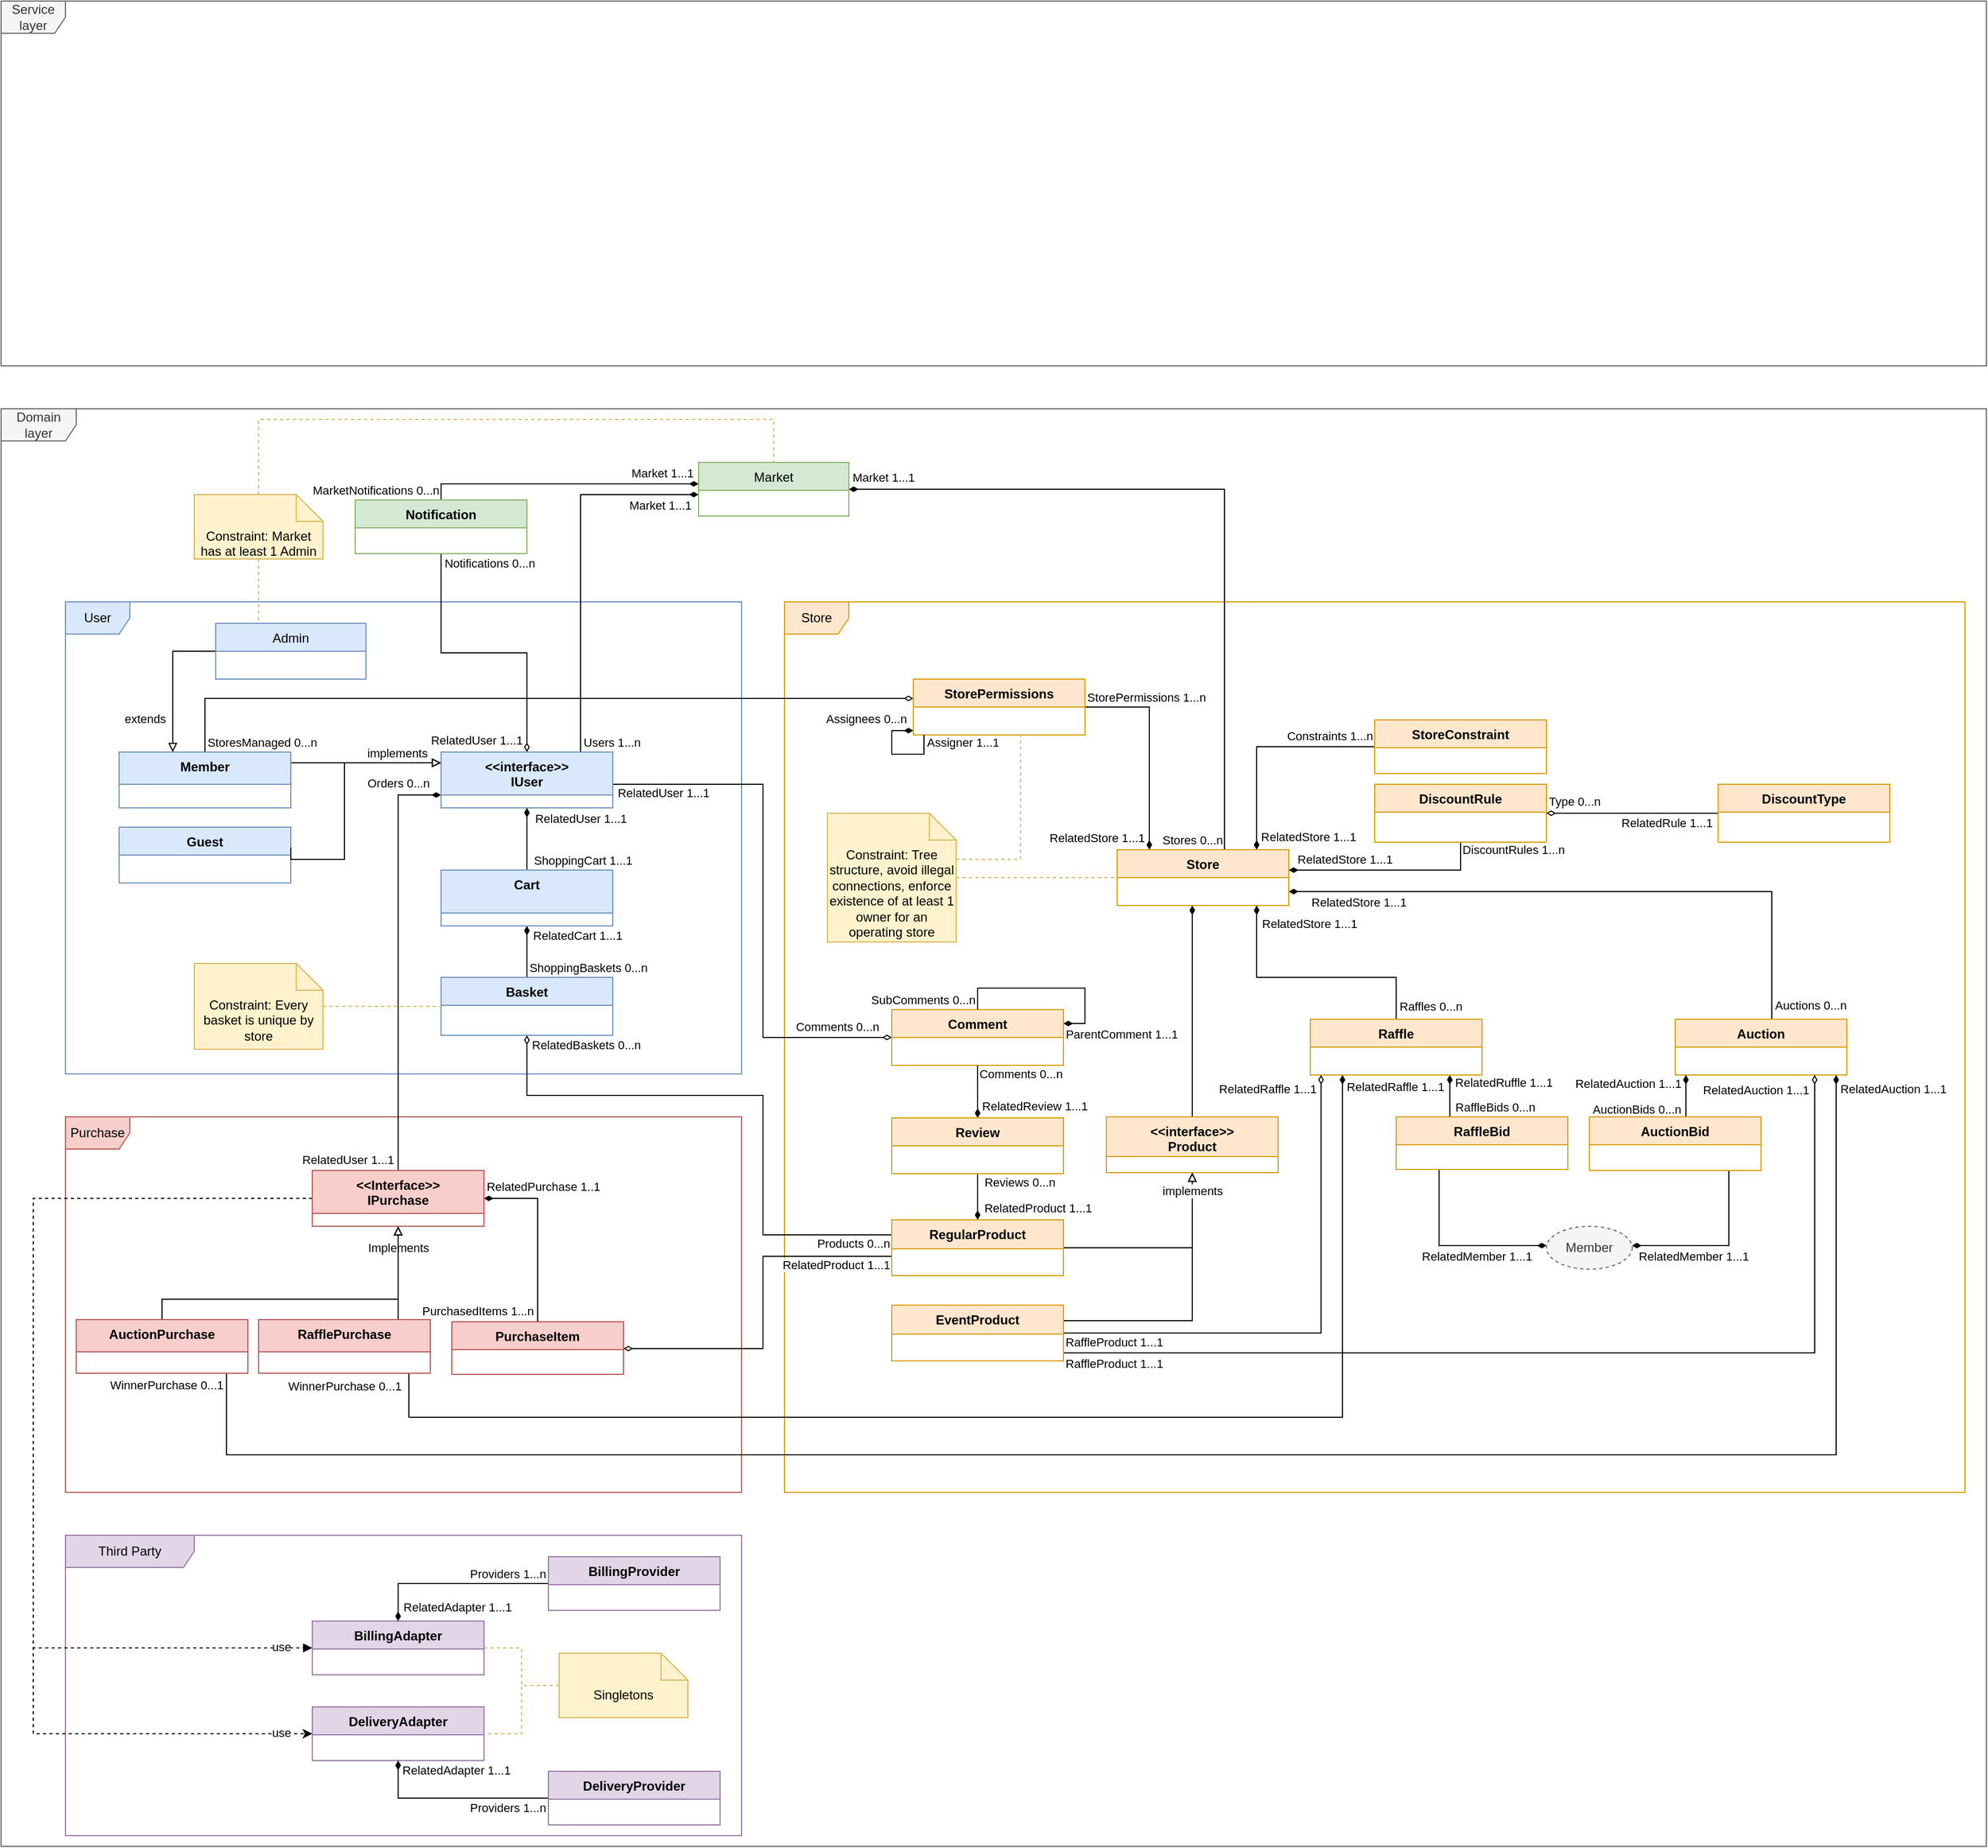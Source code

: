 <mxfile version="21.1.2" type="device">
  <diagram id="RSunqk6ciYtggaPtPdX7" name="Page-1">
    <mxGraphModel dx="1195" dy="689" grid="1" gridSize="10" guides="1" tooltips="1" connect="1" arrows="1" fold="1" page="1" pageScale="1" pageWidth="1169" pageHeight="827" math="0" shadow="0">
      <root>
        <mxCell id="0" />
        <mxCell id="1" parent="0" />
        <mxCell id="VS2T3fwWCDUksIcMV_5s-1" value="Domain layer" style="shape=umlFrame;whiteSpace=wrap;html=1;width=70;height=30;shadow=0;swimlaneFillColor=none;fillColor=#f5f5f5;fontColor=#333333;strokeColor=#666666;" vertex="1" parent="1">
          <mxGeometry x="620" y="780" width="1850" height="1340" as="geometry" />
        </mxCell>
        <mxCell id="VS2T3fwWCDUksIcMV_5s-2" value="Store" style="shape=umlFrame;whiteSpace=wrap;html=1;fillColor=#ffe6cc;strokeColor=#d79b00;" vertex="1" parent="1">
          <mxGeometry x="1350" y="960" width="1100" height="830" as="geometry" />
        </mxCell>
        <mxCell id="VS2T3fwWCDUksIcMV_5s-3" value="User" style="shape=umlFrame;whiteSpace=wrap;html=1;fillColor=#dae8fc;strokeColor=#6c8ebf;" vertex="1" parent="1">
          <mxGeometry x="680" y="960" width="630" height="440" as="geometry" />
        </mxCell>
        <mxCell id="VS2T3fwWCDUksIcMV_5s-4" value="Purchase" style="shape=umlFrame;whiteSpace=wrap;html=1;fillColor=#f8cecc;strokeColor=#b85450;" vertex="1" parent="1">
          <mxGeometry x="680" y="1440" width="630" height="350" as="geometry" />
        </mxCell>
        <mxCell id="VS2T3fwWCDUksIcMV_5s-5" value="Third Party" style="shape=umlFrame;whiteSpace=wrap;html=1;width=120;height=30;fillColor=#e1d5e7;strokeColor=#9673a6;" vertex="1" parent="1">
          <mxGeometry x="680" y="1830" width="630" height="280" as="geometry" />
        </mxCell>
        <mxCell id="VS2T3fwWCDUksIcMV_5s-6" value="Service layer" style="shape=umlFrame;whiteSpace=wrap;html=1;fillColor=#f5f5f5;fontColor=#333333;strokeColor=#666666;" vertex="1" parent="1">
          <mxGeometry x="620" y="400" width="1850" height="340" as="geometry" />
        </mxCell>
        <mxCell id="VS2T3fwWCDUksIcMV_5s-7" style="edgeStyle=orthogonalEdgeStyle;rounded=0;orthogonalLoop=1;jettySize=auto;html=1;endArrow=none;endFill=0;startArrow=diamondThin;startFill=1;" edge="1" parent="1" source="VS2T3fwWCDUksIcMV_5s-150" target="VS2T3fwWCDUksIcMV_5s-23">
          <mxGeometry relative="1" as="geometry">
            <Array as="points" />
          </mxGeometry>
        </mxCell>
        <mxCell id="VS2T3fwWCDUksIcMV_5s-8" value="RelatedCart 1...1" style="edgeLabel;html=1;align=center;verticalAlign=middle;resizable=0;points=[];" vertex="1" connectable="0" parent="VS2T3fwWCDUksIcMV_5s-7">
          <mxGeometry x="-0.878" y="2" relative="1" as="geometry">
            <mxPoint x="45" y="6" as="offset" />
          </mxGeometry>
        </mxCell>
        <mxCell id="VS2T3fwWCDUksIcMV_5s-9" value="ShoppingBaskets 0...n" style="edgeLabel;html=1;align=center;verticalAlign=middle;resizable=0;points=[];" vertex="1" connectable="0" parent="VS2T3fwWCDUksIcMV_5s-7">
          <mxGeometry x="0.556" y="3" relative="1" as="geometry">
            <mxPoint x="54" y="1" as="offset" />
          </mxGeometry>
        </mxCell>
        <mxCell id="VS2T3fwWCDUksIcMV_5s-10" style="edgeStyle=orthogonalEdgeStyle;rounded=0;orthogonalLoop=1;jettySize=auto;html=1;endArrow=none;endFill=0;startArrow=diamondThin;startFill=1;" edge="1" parent="1" source="VS2T3fwWCDUksIcMV_5s-22" target="VS2T3fwWCDUksIcMV_5s-89">
          <mxGeometry relative="1" as="geometry">
            <Array as="points">
              <mxPoint x="990" y="1140" />
            </Array>
          </mxGeometry>
        </mxCell>
        <mxCell id="VS2T3fwWCDUksIcMV_5s-11" value="Orders 0...n" style="edgeLabel;html=1;align=center;verticalAlign=middle;resizable=0;points=[];" vertex="1" connectable="0" parent="VS2T3fwWCDUksIcMV_5s-10">
          <mxGeometry x="-0.908" relative="1" as="geometry">
            <mxPoint x="-22" y="-11" as="offset" />
          </mxGeometry>
        </mxCell>
        <mxCell id="VS2T3fwWCDUksIcMV_5s-12" value="RelatedUser 1...1" style="edgeLabel;html=1;align=center;verticalAlign=middle;resizable=0;points=[];" vertex="1" connectable="0" parent="VS2T3fwWCDUksIcMV_5s-10">
          <mxGeometry x="0.917" y="2" relative="1" as="geometry">
            <mxPoint x="-49" y="6" as="offset" />
          </mxGeometry>
        </mxCell>
        <mxCell id="VS2T3fwWCDUksIcMV_5s-13" style="edgeStyle=orthogonalEdgeStyle;rounded=0;orthogonalLoop=1;jettySize=auto;html=1;endArrow=diamondThin;endFill=0;" edge="1" parent="1" source="VS2T3fwWCDUksIcMV_5s-22" target="VS2T3fwWCDUksIcMV_5s-49">
          <mxGeometry relative="1" as="geometry">
            <mxPoint x="1370" y="1366" as="targetPoint" />
            <Array as="points">
              <mxPoint x="1330" y="1130" />
              <mxPoint x="1330" y="1366" />
            </Array>
          </mxGeometry>
        </mxCell>
        <mxCell id="VS2T3fwWCDUksIcMV_5s-14" value="RelatedUser 1...1" style="edgeLabel;html=1;align=center;verticalAlign=middle;resizable=0;points=[];" vertex="1" connectable="0" parent="VS2T3fwWCDUksIcMV_5s-13">
          <mxGeometry x="-0.888" y="-3" relative="1" as="geometry">
            <mxPoint x="19" y="5" as="offset" />
          </mxGeometry>
        </mxCell>
        <mxCell id="VS2T3fwWCDUksIcMV_5s-15" value="Comments 0...n" style="edgeLabel;html=1;align=center;verticalAlign=middle;resizable=0;points=[];" vertex="1" connectable="0" parent="VS2T3fwWCDUksIcMV_5s-13">
          <mxGeometry x="0.818" y="-3" relative="1" as="geometry">
            <mxPoint x="-6" y="-13" as="offset" />
          </mxGeometry>
        </mxCell>
        <mxCell id="VS2T3fwWCDUksIcMV_5s-19" style="edgeStyle=orthogonalEdgeStyle;rounded=0;orthogonalLoop=1;jettySize=auto;html=1;endArrow=diamondThin;endFill=1;" edge="1" parent="1" source="VS2T3fwWCDUksIcMV_5s-22" target="VS2T3fwWCDUksIcMV_5s-93">
          <mxGeometry relative="1" as="geometry">
            <Array as="points">
              <mxPoint x="1160" y="860" />
            </Array>
          </mxGeometry>
        </mxCell>
        <mxCell id="VS2T3fwWCDUksIcMV_5s-20" value="Market 1...1" style="edgeLabel;html=1;align=center;verticalAlign=middle;resizable=0;points=[];" vertex="1" connectable="0" parent="VS2T3fwWCDUksIcMV_5s-19">
          <mxGeometry x="0.821" relative="1" as="geometry">
            <mxPoint x="-5" y="10" as="offset" />
          </mxGeometry>
        </mxCell>
        <mxCell id="VS2T3fwWCDUksIcMV_5s-21" value="Users 1...n" style="edgeLabel;html=1;align=center;verticalAlign=middle;resizable=0;points=[];" vertex="1" connectable="0" parent="VS2T3fwWCDUksIcMV_5s-19">
          <mxGeometry x="-0.907" y="-2" relative="1" as="geometry">
            <mxPoint x="27" y="7" as="offset" />
          </mxGeometry>
        </mxCell>
        <mxCell id="VS2T3fwWCDUksIcMV_5s-22" value="&lt;&lt;interface&gt;&gt;&#xa;IUser" style="swimlane;fontStyle=1;align=center;verticalAlign=top;childLayout=stackLayout;horizontal=1;startSize=40;horizontalStack=0;resizeParent=1;resizeParentMax=0;resizeLast=0;collapsible=1;marginBottom=0;fillColor=#dae8fc;strokeColor=#6c8ebf;" vertex="1" parent="1">
          <mxGeometry x="1030" y="1100" width="160" height="52" as="geometry" />
        </mxCell>
        <mxCell id="VS2T3fwWCDUksIcMV_5s-23" value="Basket" style="swimlane;fontStyle=1;align=center;verticalAlign=top;childLayout=stackLayout;horizontal=1;startSize=26;horizontalStack=0;resizeParent=1;resizeParentMax=0;resizeLast=0;collapsible=1;marginBottom=0;fillColor=#dae8fc;strokeColor=#6c8ebf;" vertex="1" parent="1">
          <mxGeometry x="1030" y="1310" width="160" height="54" as="geometry" />
        </mxCell>
        <mxCell id="VS2T3fwWCDUksIcMV_5s-24" style="edgeStyle=orthogonalEdgeStyle;rounded=0;orthogonalLoop=1;jettySize=auto;html=1;endArrow=block;endFill=0;" edge="1" parent="1" source="VS2T3fwWCDUksIcMV_5s-27" target="VS2T3fwWCDUksIcMV_5s-22">
          <mxGeometry relative="1" as="geometry">
            <Array as="points">
              <mxPoint x="990" y="1110" />
              <mxPoint x="990" y="1110" />
            </Array>
          </mxGeometry>
        </mxCell>
        <mxCell id="VS2T3fwWCDUksIcMV_5s-25" style="edgeStyle=orthogonalEdgeStyle;rounded=0;orthogonalLoop=1;jettySize=auto;html=1;endArrow=diamondThin;endFill=0;" edge="1" parent="1" source="VS2T3fwWCDUksIcMV_5s-27" target="VS2T3fwWCDUksIcMV_5s-48">
          <mxGeometry relative="1" as="geometry">
            <Array as="points">
              <mxPoint x="810" y="1050" />
            </Array>
          </mxGeometry>
        </mxCell>
        <mxCell id="VS2T3fwWCDUksIcMV_5s-26" value="StoresManaged 0...n" style="edgeLabel;html=1;align=center;verticalAlign=middle;resizable=0;points=[];" vertex="1" connectable="0" parent="VS2T3fwWCDUksIcMV_5s-25">
          <mxGeometry x="-0.939" y="1" relative="1" as="geometry">
            <mxPoint x="54" y="12" as="offset" />
          </mxGeometry>
        </mxCell>
        <mxCell id="VS2T3fwWCDUksIcMV_5s-27" value="Member" style="swimlane;fontStyle=1;align=center;verticalAlign=top;childLayout=stackLayout;horizontal=1;startSize=30;horizontalStack=0;resizeParent=1;resizeParentMax=0;resizeLast=0;collapsible=1;marginBottom=0;fillColor=#dae8fc;strokeColor=#6c8ebf;" vertex="1" parent="1">
          <mxGeometry x="730" y="1100" width="160" height="52" as="geometry" />
        </mxCell>
        <mxCell id="VS2T3fwWCDUksIcMV_5s-28" value="Guest" style="swimlane;fontStyle=1;align=center;verticalAlign=top;childLayout=stackLayout;horizontal=1;startSize=26;horizontalStack=0;resizeParent=1;resizeParentMax=0;resizeLast=0;collapsible=1;marginBottom=0;fillColor=#dae8fc;strokeColor=#6c8ebf;" vertex="1" parent="1">
          <mxGeometry x="730" y="1170" width="160" height="52" as="geometry" />
        </mxCell>
        <mxCell id="VS2T3fwWCDUksIcMV_5s-29" style="edgeStyle=orthogonalEdgeStyle;rounded=0;orthogonalLoop=1;jettySize=auto;html=1;endArrow=block;endFill=0;" edge="1" parent="1" target="VS2T3fwWCDUksIcMV_5s-22">
          <mxGeometry relative="1" as="geometry">
            <mxPoint x="890" y="1189" as="sourcePoint" />
            <Array as="points">
              <mxPoint x="890" y="1200" />
              <mxPoint x="940" y="1200" />
              <mxPoint x="940" y="1110" />
            </Array>
          </mxGeometry>
        </mxCell>
        <mxCell id="VS2T3fwWCDUksIcMV_5s-30" value="implements" style="edgeLabel;html=1;align=center;verticalAlign=middle;resizable=0;points=[];" vertex="1" connectable="0" parent="VS2T3fwWCDUksIcMV_5s-29">
          <mxGeometry x="0.736" relative="1" as="geometry">
            <mxPoint x="-9" y="-9" as="offset" />
          </mxGeometry>
        </mxCell>
        <mxCell id="VS2T3fwWCDUksIcMV_5s-31" style="edgeStyle=orthogonalEdgeStyle;rounded=0;orthogonalLoop=1;jettySize=auto;html=1;endArrow=diamondThin;endFill=1;" edge="1" parent="1" source="VS2T3fwWCDUksIcMV_5s-34" target="VS2T3fwWCDUksIcMV_5s-93">
          <mxGeometry relative="1" as="geometry">
            <Array as="points">
              <mxPoint x="1760" y="855" />
            </Array>
          </mxGeometry>
        </mxCell>
        <mxCell id="VS2T3fwWCDUksIcMV_5s-32" value="Market 1...1" style="edgeLabel;html=1;align=center;verticalAlign=middle;resizable=0;points=[];" vertex="1" connectable="0" parent="VS2T3fwWCDUksIcMV_5s-31">
          <mxGeometry x="0.914" y="-1" relative="1" as="geometry">
            <mxPoint x="2" y="-10" as="offset" />
          </mxGeometry>
        </mxCell>
        <mxCell id="VS2T3fwWCDUksIcMV_5s-33" value="Stores 0...n" style="edgeLabel;html=1;align=center;verticalAlign=middle;resizable=0;points=[];" vertex="1" connectable="0" parent="VS2T3fwWCDUksIcMV_5s-31">
          <mxGeometry x="-0.898" y="1" relative="1" as="geometry">
            <mxPoint x="-29" y="26" as="offset" />
          </mxGeometry>
        </mxCell>
        <mxCell id="VS2T3fwWCDUksIcMV_5s-34" value="Store" style="swimlane;fontStyle=1;align=center;verticalAlign=top;childLayout=stackLayout;horizontal=1;startSize=26;horizontalStack=0;resizeParent=1;resizeParentMax=0;resizeLast=0;collapsible=1;marginBottom=0;rounded=0;fillColor=#ffe6cc;strokeColor=#d79b00;" vertex="1" parent="1">
          <mxGeometry x="1660" y="1191" width="160" height="52" as="geometry">
            <mxRectangle x="1400" y="1321" width="70" height="30" as="alternateBounds" />
          </mxGeometry>
        </mxCell>
        <mxCell id="VS2T3fwWCDUksIcMV_5s-35" style="edgeStyle=orthogonalEdgeStyle;rounded=0;orthogonalLoop=1;jettySize=auto;html=1;endArrow=diamondThin;endFill=1;" edge="1" parent="1" source="VS2T3fwWCDUksIcMV_5s-44" target="VS2T3fwWCDUksIcMV_5s-34">
          <mxGeometry relative="1" as="geometry">
            <Array as="points">
              <mxPoint x="1730" y="1300" />
              <mxPoint x="1730" y="1300" />
            </Array>
          </mxGeometry>
        </mxCell>
        <mxCell id="VS2T3fwWCDUksIcMV_5s-36" style="edgeStyle=orthogonalEdgeStyle;rounded=0;orthogonalLoop=1;jettySize=auto;html=1;startArrow=diamondThin;startFill=1;endArrow=none;endFill=0;" edge="1" parent="1" source="VS2T3fwWCDUksIcMV_5s-128" target="VS2T3fwWCDUksIcMV_5s-53">
          <mxGeometry relative="1" as="geometry">
            <mxPoint x="1502" y="1537.69" as="sourcePoint" />
            <Array as="points" />
          </mxGeometry>
        </mxCell>
        <mxCell id="VS2T3fwWCDUksIcMV_5s-37" value="Reviews 0...n" style="edgeLabel;html=1;align=center;verticalAlign=middle;resizable=0;points=[];" vertex="1" connectable="0" parent="VS2T3fwWCDUksIcMV_5s-36">
          <mxGeometry x="0.707" y="-1" relative="1" as="geometry">
            <mxPoint x="38" y="1" as="offset" />
          </mxGeometry>
        </mxCell>
        <mxCell id="VS2T3fwWCDUksIcMV_5s-38" value="RelatedProduct 1...1" style="edgeLabel;html=1;align=center;verticalAlign=middle;resizable=0;points=[];" vertex="1" connectable="0" parent="VS2T3fwWCDUksIcMV_5s-36">
          <mxGeometry x="-0.174" y="-2" relative="1" as="geometry">
            <mxPoint x="54" y="7" as="offset" />
          </mxGeometry>
        </mxCell>
        <mxCell id="VS2T3fwWCDUksIcMV_5s-39" style="edgeStyle=orthogonalEdgeStyle;rounded=0;orthogonalLoop=1;jettySize=auto;html=1;endArrow=diamondThin;endFill=0;" edge="1" parent="1" source="VS2T3fwWCDUksIcMV_5s-128" target="VS2T3fwWCDUksIcMV_5s-90">
          <mxGeometry relative="1" as="geometry">
            <mxPoint x="1485" y="1681" as="sourcePoint" />
            <Array as="points">
              <mxPoint x="1330" y="1570" />
              <mxPoint x="1330" y="1656" />
            </Array>
          </mxGeometry>
        </mxCell>
        <mxCell id="VS2T3fwWCDUksIcMV_5s-40" value="RelatedProduct 1...1" style="edgeLabel;html=1;align=center;verticalAlign=middle;resizable=0;points=[];" vertex="1" connectable="0" parent="VS2T3fwWCDUksIcMV_5s-39">
          <mxGeometry x="-0.808" relative="1" as="geometry">
            <mxPoint x="-20" y="8" as="offset" />
          </mxGeometry>
        </mxCell>
        <mxCell id="VS2T3fwWCDUksIcMV_5s-41" style="edgeStyle=orthogonalEdgeStyle;rounded=0;orthogonalLoop=1;jettySize=auto;html=1;endArrow=diamondThin;endFill=0;" edge="1" parent="1" source="VS2T3fwWCDUksIcMV_5s-128" target="VS2T3fwWCDUksIcMV_5s-23">
          <mxGeometry relative="1" as="geometry">
            <mxPoint x="1502" y="1642" as="sourcePoint" />
            <Array as="points">
              <mxPoint x="1330" y="1550" />
              <mxPoint x="1330" y="1420" />
              <mxPoint x="1110" y="1420" />
            </Array>
          </mxGeometry>
        </mxCell>
        <mxCell id="VS2T3fwWCDUksIcMV_5s-42" value="Products 0...n" style="edgeLabel;html=1;align=center;verticalAlign=middle;resizable=0;points=[];" vertex="1" connectable="0" parent="VS2T3fwWCDUksIcMV_5s-41">
          <mxGeometry x="-0.915" y="-3" relative="1" as="geometry">
            <mxPoint x="-14" y="11" as="offset" />
          </mxGeometry>
        </mxCell>
        <mxCell id="VS2T3fwWCDUksIcMV_5s-43" value="RelatedBaskets 0...n" style="edgeLabel;html=1;align=center;verticalAlign=middle;resizable=0;points=[];" vertex="1" connectable="0" parent="VS2T3fwWCDUksIcMV_5s-41">
          <mxGeometry x="0.919" relative="1" as="geometry">
            <mxPoint x="55" y="-13" as="offset" />
          </mxGeometry>
        </mxCell>
        <mxCell id="VS2T3fwWCDUksIcMV_5s-44" value="&lt;&lt;interface&gt;&gt;&#xa;Product" style="swimlane;fontStyle=1;align=center;verticalAlign=top;childLayout=stackLayout;horizontal=1;startSize=37;horizontalStack=0;resizeParent=1;resizeParentMax=0;resizeLast=0;collapsible=1;marginBottom=0;fillColor=#ffe6cc;strokeColor=#d79b00;" vertex="1" parent="1">
          <mxGeometry x="1650" y="1440" width="160" height="52" as="geometry" />
        </mxCell>
        <mxCell id="VS2T3fwWCDUksIcMV_5s-45" style="edgeStyle=orthogonalEdgeStyle;rounded=0;orthogonalLoop=1;jettySize=auto;html=1;endArrow=diamondThin;endFill=1;" edge="1" parent="1" source="VS2T3fwWCDUksIcMV_5s-48" target="VS2T3fwWCDUksIcMV_5s-34">
          <mxGeometry relative="1" as="geometry">
            <Array as="points">
              <mxPoint x="1690" y="1058" />
            </Array>
          </mxGeometry>
        </mxCell>
        <mxCell id="VS2T3fwWCDUksIcMV_5s-46" value="StorePermissions 1...n" style="edgeLabel;html=1;align=center;verticalAlign=middle;resizable=0;points=[];" vertex="1" connectable="0" parent="VS2T3fwWCDUksIcMV_5s-45">
          <mxGeometry x="-0.864" y="-1" relative="1" as="geometry">
            <mxPoint x="44" y="-10" as="offset" />
          </mxGeometry>
        </mxCell>
        <mxCell id="VS2T3fwWCDUksIcMV_5s-47" value="RelatedStore 1...1" style="edgeLabel;html=1;align=center;verticalAlign=middle;resizable=0;points=[];" vertex="1" connectable="0" parent="VS2T3fwWCDUksIcMV_5s-45">
          <mxGeometry x="0.616" y="1" relative="1" as="geometry">
            <mxPoint x="-50" y="26" as="offset" />
          </mxGeometry>
        </mxCell>
        <mxCell id="VS2T3fwWCDUksIcMV_5s-48" value="StorePermissions" style="swimlane;fontStyle=1;align=center;verticalAlign=top;childLayout=stackLayout;horizontal=1;startSize=26;horizontalStack=0;resizeParent=1;resizeParentMax=0;resizeLast=0;collapsible=1;marginBottom=0;fillColor=#ffe6cc;strokeColor=#d79b00;" vertex="1" parent="1">
          <mxGeometry x="1470.03" y="1032" width="160" height="52" as="geometry" />
        </mxCell>
        <mxCell id="VS2T3fwWCDUksIcMV_5s-49" value="Comment" style="swimlane;fontStyle=1;align=center;verticalAlign=top;childLayout=stackLayout;horizontal=1;startSize=26;horizontalStack=0;resizeParent=1;resizeParentMax=0;resizeLast=0;collapsible=1;marginBottom=0;fillColor=#ffe6cc;strokeColor=#d79b00;" vertex="1" parent="1">
          <mxGeometry x="1450" y="1340" width="160" height="52" as="geometry" />
        </mxCell>
        <mxCell id="VS2T3fwWCDUksIcMV_5s-50" style="edgeStyle=orthogonalEdgeStyle;rounded=0;orthogonalLoop=1;jettySize=auto;html=1;endArrow=none;endFill=0;startArrow=diamondThin;startFill=1;" edge="1" parent="1" source="VS2T3fwWCDUksIcMV_5s-53">
          <mxGeometry relative="1" as="geometry">
            <mxPoint x="1529.966" y="1392" as="targetPoint" />
            <Array as="points">
              <mxPoint x="1530" y="1420" />
              <mxPoint x="1530" y="1420" />
            </Array>
          </mxGeometry>
        </mxCell>
        <mxCell id="VS2T3fwWCDUksIcMV_5s-51" value="Comments 0...n" style="edgeLabel;html=1;align=center;verticalAlign=middle;resizable=0;points=[];" vertex="1" connectable="0" parent="VS2T3fwWCDUksIcMV_5s-50">
          <mxGeometry x="0.266" y="-3" relative="1" as="geometry">
            <mxPoint x="37" y="-10" as="offset" />
          </mxGeometry>
        </mxCell>
        <mxCell id="VS2T3fwWCDUksIcMV_5s-52" value="RelatedReview 1...1" style="edgeLabel;html=1;align=center;verticalAlign=middle;resizable=0;points=[];" vertex="1" connectable="0" parent="VS2T3fwWCDUksIcMV_5s-50">
          <mxGeometry x="-0.234" y="-1" relative="1" as="geometry">
            <mxPoint x="52" y="8" as="offset" />
          </mxGeometry>
        </mxCell>
        <mxCell id="VS2T3fwWCDUksIcMV_5s-53" value="Review" style="swimlane;fontStyle=1;align=center;verticalAlign=top;childLayout=stackLayout;horizontal=1;startSize=26;horizontalStack=0;resizeParent=1;resizeParentMax=0;resizeLast=0;collapsible=1;marginBottom=0;fillColor=#ffe6cc;strokeColor=#d79b00;" vertex="1" parent="1">
          <mxGeometry x="1450" y="1441" width="160" height="52" as="geometry" />
        </mxCell>
        <mxCell id="VS2T3fwWCDUksIcMV_5s-54" style="edgeStyle=orthogonalEdgeStyle;rounded=0;orthogonalLoop=1;jettySize=auto;html=1;endArrow=diamondThin;endFill=1;startArrow=none;startFill=0;" edge="1" parent="1" source="VS2T3fwWCDUksIcMV_5s-57" target="VS2T3fwWCDUksIcMV_5s-34">
          <mxGeometry relative="1" as="geometry">
            <Array as="points">
              <mxPoint x="2270" y="1230" />
            </Array>
          </mxGeometry>
        </mxCell>
        <mxCell id="VS2T3fwWCDUksIcMV_5s-55" value="RelatedStore 1...1" style="edgeLabel;html=1;align=center;verticalAlign=middle;resizable=0;points=[];" vertex="1" connectable="0" parent="VS2T3fwWCDUksIcMV_5s-54">
          <mxGeometry x="0.76" y="2" relative="1" as="geometry">
            <mxPoint x="-4" y="8" as="offset" />
          </mxGeometry>
        </mxCell>
        <mxCell id="VS2T3fwWCDUksIcMV_5s-56" value="Auctions 0...n" style="edgeLabel;html=1;align=center;verticalAlign=middle;resizable=0;points=[];" vertex="1" connectable="0" parent="VS2T3fwWCDUksIcMV_5s-54">
          <mxGeometry x="-0.943" y="-2" relative="1" as="geometry">
            <mxPoint x="34" y="3" as="offset" />
          </mxGeometry>
        </mxCell>
        <mxCell id="VS2T3fwWCDUksIcMV_5s-57" value="Auction" style="swimlane;fontStyle=1;align=center;verticalAlign=top;childLayout=stackLayout;horizontal=1;startSize=26;horizontalStack=0;resizeParent=1;resizeParentMax=0;resizeLast=0;collapsible=1;marginBottom=0;fillColor=#ffe6cc;strokeColor=#d79b00;" vertex="1" parent="1">
          <mxGeometry x="2180" y="1349" width="160" height="52" as="geometry" />
        </mxCell>
        <mxCell id="VS2T3fwWCDUksIcMV_5s-58" style="edgeStyle=orthogonalEdgeStyle;rounded=0;orthogonalLoop=1;jettySize=auto;html=1;endArrow=diamondThin;endFill=1;startArrow=none;startFill=0;" edge="1" parent="1" source="VS2T3fwWCDUksIcMV_5s-64" target="VS2T3fwWCDUksIcMV_5s-34">
          <mxGeometry relative="1" as="geometry">
            <mxPoint x="1706" y="1265.012" as="targetPoint" />
            <Array as="points">
              <mxPoint x="1920" y="1310" />
              <mxPoint x="1790" y="1310" />
            </Array>
          </mxGeometry>
        </mxCell>
        <mxCell id="VS2T3fwWCDUksIcMV_5s-59" value="RelatedStore 1...1" style="edgeLabel;html=1;align=center;verticalAlign=middle;resizable=0;points=[];" vertex="1" connectable="0" parent="VS2T3fwWCDUksIcMV_5s-58">
          <mxGeometry x="0.849" y="-2" relative="1" as="geometry">
            <mxPoint x="47" y="-1" as="offset" />
          </mxGeometry>
        </mxCell>
        <mxCell id="VS2T3fwWCDUksIcMV_5s-60" value="Raffles 0...n" style="edgeLabel;html=1;align=center;verticalAlign=middle;resizable=0;points=[];" vertex="1" connectable="0" parent="VS2T3fwWCDUksIcMV_5s-58">
          <mxGeometry x="-0.881" y="-1" relative="1" as="geometry">
            <mxPoint x="31" y="2" as="offset" />
          </mxGeometry>
        </mxCell>
        <mxCell id="VS2T3fwWCDUksIcMV_5s-61" style="edgeStyle=orthogonalEdgeStyle;rounded=0;orthogonalLoop=1;jettySize=auto;html=1;startArrow=diamondThin;startFill=1;endArrow=none;endFill=0;" edge="1" parent="1" source="VS2T3fwWCDUksIcMV_5s-64" target="VS2T3fwWCDUksIcMV_5s-73">
          <mxGeometry relative="1" as="geometry">
            <Array as="points">
              <mxPoint x="1970" y="1420" />
              <mxPoint x="1970" y="1420" />
            </Array>
          </mxGeometry>
        </mxCell>
        <mxCell id="VS2T3fwWCDUksIcMV_5s-62" value="RelatedRuffle 1...1" style="edgeLabel;html=1;align=center;verticalAlign=middle;resizable=0;points=[];" vertex="1" connectable="0" parent="VS2T3fwWCDUksIcMV_5s-61">
          <mxGeometry x="-0.176" relative="1" as="geometry">
            <mxPoint x="50" y="-9" as="offset" />
          </mxGeometry>
        </mxCell>
        <mxCell id="VS2T3fwWCDUksIcMV_5s-63" value="RaffleBids 0...n" style="edgeLabel;html=1;align=center;verticalAlign=middle;resizable=0;points=[];" vertex="1" connectable="0" parent="VS2T3fwWCDUksIcMV_5s-61">
          <mxGeometry x="0.244" relative="1" as="geometry">
            <mxPoint x="42" y="5" as="offset" />
          </mxGeometry>
        </mxCell>
        <mxCell id="VS2T3fwWCDUksIcMV_5s-64" value="Raffle" style="swimlane;fontStyle=1;align=center;verticalAlign=top;childLayout=stackLayout;horizontal=1;startSize=26;horizontalStack=0;resizeParent=1;resizeParentMax=0;resizeLast=0;collapsible=1;marginBottom=0;fillColor=#ffe6cc;strokeColor=#d79b00;" vertex="1" parent="1">
          <mxGeometry x="1840" y="1349" width="160" height="52" as="geometry" />
        </mxCell>
        <mxCell id="VS2T3fwWCDUksIcMV_5s-65" style="edgeStyle=orthogonalEdgeStyle;rounded=0;orthogonalLoop=1;jettySize=auto;html=1;endArrow=diamondThin;endFill=1;" edge="1" parent="1" source="VS2T3fwWCDUksIcMV_5s-70" target="VS2T3fwWCDUksIcMV_5s-57">
          <mxGeometry relative="1" as="geometry">
            <Array as="points">
              <mxPoint x="2190" y="1420" />
              <mxPoint x="2190" y="1420" />
            </Array>
          </mxGeometry>
        </mxCell>
        <mxCell id="VS2T3fwWCDUksIcMV_5s-66" value="RelatedAuction 1...1" style="edgeLabel;html=1;align=center;verticalAlign=middle;resizable=0;points=[];" vertex="1" connectable="0" parent="VS2T3fwWCDUksIcMV_5s-65">
          <mxGeometry x="0.244" y="-2" relative="1" as="geometry">
            <mxPoint x="-56" y="-7" as="offset" />
          </mxGeometry>
        </mxCell>
        <mxCell id="VS2T3fwWCDUksIcMV_5s-67" value="AuctionBids 0...n" style="edgeLabel;html=1;align=center;verticalAlign=middle;resizable=0;points=[];" vertex="1" connectable="0" parent="VS2T3fwWCDUksIcMV_5s-65">
          <mxGeometry x="-0.311" relative="1" as="geometry">
            <mxPoint x="-46" y="6" as="offset" />
          </mxGeometry>
        </mxCell>
        <mxCell id="VS2T3fwWCDUksIcMV_5s-68" style="edgeStyle=orthogonalEdgeStyle;rounded=0;orthogonalLoop=1;jettySize=auto;html=1;endArrow=diamondThin;endFill=1;" edge="1" parent="1" source="VS2T3fwWCDUksIcMV_5s-70" target="VS2T3fwWCDUksIcMV_5s-103">
          <mxGeometry relative="1" as="geometry">
            <Array as="points">
              <mxPoint x="2230" y="1560" />
            </Array>
          </mxGeometry>
        </mxCell>
        <mxCell id="VS2T3fwWCDUksIcMV_5s-69" value="RelatedMember 1...1" style="edgeLabel;html=1;align=center;verticalAlign=middle;resizable=0;points=[];" vertex="1" connectable="0" parent="VS2T3fwWCDUksIcMV_5s-68">
          <mxGeometry x="0.588" y="2" relative="1" as="geometry">
            <mxPoint x="24" y="8" as="offset" />
          </mxGeometry>
        </mxCell>
        <mxCell id="VS2T3fwWCDUksIcMV_5s-70" value="AuctionBid" style="swimlane;fontStyle=1;align=center;verticalAlign=top;childLayout=stackLayout;horizontal=1;startSize=26;horizontalStack=0;resizeParent=1;resizeParentMax=0;resizeLast=0;collapsible=1;marginBottom=0;fillColor=#ffe6cc;strokeColor=#d79b00;" vertex="1" parent="1">
          <mxGeometry x="2100" y="1440" width="160" height="50" as="geometry" />
        </mxCell>
        <mxCell id="VS2T3fwWCDUksIcMV_5s-71" style="edgeStyle=orthogonalEdgeStyle;rounded=0;orthogonalLoop=1;jettySize=auto;html=1;endArrow=diamondThin;endFill=1;" edge="1" parent="1" source="VS2T3fwWCDUksIcMV_5s-73" target="VS2T3fwWCDUksIcMV_5s-103">
          <mxGeometry relative="1" as="geometry">
            <Array as="points">
              <mxPoint x="1960" y="1560" />
            </Array>
          </mxGeometry>
        </mxCell>
        <mxCell id="VS2T3fwWCDUksIcMV_5s-72" value="RelatedMember 1...1" style="edgeLabel;html=1;align=center;verticalAlign=middle;resizable=0;points=[];" vertex="1" connectable="0" parent="VS2T3fwWCDUksIcMV_5s-71">
          <mxGeometry x="0.682" y="-2" relative="1" as="geometry">
            <mxPoint x="-38" y="8" as="offset" />
          </mxGeometry>
        </mxCell>
        <mxCell id="VS2T3fwWCDUksIcMV_5s-73" value="RaffleBid" style="swimlane;fontStyle=1;align=center;verticalAlign=top;childLayout=stackLayout;horizontal=1;startSize=26;horizontalStack=0;resizeParent=1;resizeParentMax=0;resizeLast=0;collapsible=1;marginBottom=0;fillColor=#ffe6cc;strokeColor=#d79b00;" vertex="1" parent="1">
          <mxGeometry x="1920" y="1440" width="160" height="49" as="geometry" />
        </mxCell>
        <mxCell id="VS2T3fwWCDUksIcMV_5s-74" style="edgeStyle=orthogonalEdgeStyle;rounded=0;orthogonalLoop=1;jettySize=auto;html=1;endArrow=diamondThin;endFill=1;" edge="1" parent="1" source="VS2T3fwWCDUksIcMV_5s-77" target="VS2T3fwWCDUksIcMV_5s-34">
          <mxGeometry relative="1" as="geometry">
            <Array as="points">
              <mxPoint x="1790" y="1095" />
            </Array>
          </mxGeometry>
        </mxCell>
        <mxCell id="VS2T3fwWCDUksIcMV_5s-75" value="RelatedStore 1...1" style="edgeLabel;html=1;align=center;verticalAlign=middle;resizable=0;points=[];" vertex="1" connectable="0" parent="VS2T3fwWCDUksIcMV_5s-74">
          <mxGeometry x="0.859" y="2" relative="1" as="geometry">
            <mxPoint x="46" y="2" as="offset" />
          </mxGeometry>
        </mxCell>
        <mxCell id="VS2T3fwWCDUksIcMV_5s-76" value="Constraints 1...n" style="edgeLabel;html=1;align=center;verticalAlign=middle;resizable=0;points=[];" vertex="1" connectable="0" parent="VS2T3fwWCDUksIcMV_5s-74">
          <mxGeometry x="-0.81" y="-2" relative="1" as="geometry">
            <mxPoint x="-23" y="-8" as="offset" />
          </mxGeometry>
        </mxCell>
        <mxCell id="VS2T3fwWCDUksIcMV_5s-77" value="StoreConstraint" style="swimlane;fontStyle=1;align=center;verticalAlign=top;childLayout=stackLayout;horizontal=1;startSize=26;horizontalStack=0;resizeParent=1;resizeParentMax=0;resizeLast=0;collapsible=1;marginBottom=0;fillColor=#ffe6cc;strokeColor=#d79b00;" vertex="1" parent="1">
          <mxGeometry x="1900" y="1070" width="160" height="50" as="geometry" />
        </mxCell>
        <mxCell id="VS2T3fwWCDUksIcMV_5s-78" style="edgeStyle=orthogonalEdgeStyle;rounded=0;orthogonalLoop=1;jettySize=auto;html=1;endArrow=diamondThin;endFill=1;" edge="1" parent="1" source="VS2T3fwWCDUksIcMV_5s-81" target="VS2T3fwWCDUksIcMV_5s-34">
          <mxGeometry relative="1" as="geometry">
            <Array as="points">
              <mxPoint x="1980" y="1210" />
            </Array>
          </mxGeometry>
        </mxCell>
        <mxCell id="VS2T3fwWCDUksIcMV_5s-79" value="RelatedStore 1...1" style="edgeLabel;html=1;align=center;verticalAlign=middle;resizable=0;points=[];" vertex="1" connectable="0" parent="VS2T3fwWCDUksIcMV_5s-78">
          <mxGeometry x="0.683" y="2" relative="1" as="geometry">
            <mxPoint x="22" y="-12" as="offset" />
          </mxGeometry>
        </mxCell>
        <mxCell id="VS2T3fwWCDUksIcMV_5s-80" value="DiscountRules 1...n" style="edgeLabel;html=1;align=center;verticalAlign=middle;resizable=0;points=[];" vertex="1" connectable="0" parent="VS2T3fwWCDUksIcMV_5s-78">
          <mxGeometry x="-0.914" relative="1" as="geometry">
            <mxPoint x="49" y="-1" as="offset" />
          </mxGeometry>
        </mxCell>
        <mxCell id="VS2T3fwWCDUksIcMV_5s-81" value="DiscountRule" style="swimlane;fontStyle=1;align=center;verticalAlign=top;childLayout=stackLayout;horizontal=1;startSize=26;horizontalStack=0;resizeParent=1;resizeParentMax=0;resizeLast=0;collapsible=1;marginBottom=0;fillColor=#ffe6cc;strokeColor=#d79b00;" vertex="1" parent="1">
          <mxGeometry x="1900" y="1130" width="160" height="54" as="geometry" />
        </mxCell>
        <mxCell id="VS2T3fwWCDUksIcMV_5s-82" style="edgeStyle=orthogonalEdgeStyle;rounded=0;orthogonalLoop=1;jettySize=auto;html=1;endArrow=none;endFill=0;startArrow=diamondThin;startFill=1;" edge="1" parent="1" source="VS2T3fwWCDUksIcMV_5s-89" target="VS2T3fwWCDUksIcMV_5s-90">
          <mxGeometry relative="1" as="geometry">
            <Array as="points">
              <mxPoint x="1120" y="1516" />
            </Array>
          </mxGeometry>
        </mxCell>
        <mxCell id="VS2T3fwWCDUksIcMV_5s-83" value="RelatedPurchase&amp;nbsp;1..1" style="edgeLabel;html=1;align=center;verticalAlign=middle;resizable=0;points=[];" vertex="1" connectable="0" parent="VS2T3fwWCDUksIcMV_5s-82">
          <mxGeometry x="-0.789" y="1" relative="1" as="geometry">
            <mxPoint x="37" y="-10" as="offset" />
          </mxGeometry>
        </mxCell>
        <mxCell id="VS2T3fwWCDUksIcMV_5s-84" value="PurchasedItems 1...n" style="edgeLabel;html=1;align=center;verticalAlign=middle;resizable=0;points=[];" vertex="1" connectable="0" parent="VS2T3fwWCDUksIcMV_5s-82">
          <mxGeometry x="0.732" relative="1" as="geometry">
            <mxPoint x="-56" y="12" as="offset" />
          </mxGeometry>
        </mxCell>
        <mxCell id="VS2T3fwWCDUksIcMV_5s-85" style="edgeStyle=orthogonalEdgeStyle;rounded=0;orthogonalLoop=1;jettySize=auto;html=1;endArrow=block;endFill=1;dashed=1;" edge="1" parent="1" source="VS2T3fwWCDUksIcMV_5s-89" target="VS2T3fwWCDUksIcMV_5s-91">
          <mxGeometry relative="1" as="geometry">
            <Array as="points">
              <mxPoint x="650" y="1516" />
              <mxPoint x="650" y="1935" />
            </Array>
          </mxGeometry>
        </mxCell>
        <mxCell id="VS2T3fwWCDUksIcMV_5s-86" value="use" style="edgeLabel;html=1;align=center;verticalAlign=middle;resizable=0;points=[];" vertex="1" connectable="0" parent="VS2T3fwWCDUksIcMV_5s-85">
          <mxGeometry x="0.227" y="-1" relative="1" as="geometry">
            <mxPoint x="232" y="102" as="offset" />
          </mxGeometry>
        </mxCell>
        <mxCell id="VS2T3fwWCDUksIcMV_5s-87" style="edgeStyle=orthogonalEdgeStyle;rounded=0;orthogonalLoop=1;jettySize=auto;html=1;dashed=1;" edge="1" parent="1" source="VS2T3fwWCDUksIcMV_5s-89" target="VS2T3fwWCDUksIcMV_5s-92">
          <mxGeometry relative="1" as="geometry">
            <Array as="points">
              <mxPoint x="650" y="1516" />
              <mxPoint x="650" y="2015" />
            </Array>
          </mxGeometry>
        </mxCell>
        <mxCell id="VS2T3fwWCDUksIcMV_5s-88" value="use" style="edgeLabel;html=1;align=center;verticalAlign=middle;resizable=0;points=[];" vertex="1" connectable="0" parent="VS2T3fwWCDUksIcMV_5s-87">
          <mxGeometry x="0.94" y="-2" relative="1" as="geometry">
            <mxPoint x="1" y="-3" as="offset" />
          </mxGeometry>
        </mxCell>
        <mxCell id="VS2T3fwWCDUksIcMV_5s-89" value="&lt;&lt;Interface&gt;&gt;&#xa;IPurchase" style="swimlane;fontStyle=1;align=center;verticalAlign=top;childLayout=stackLayout;horizontal=1;startSize=40;horizontalStack=0;resizeParent=1;resizeParentMax=0;resizeLast=0;collapsible=1;marginBottom=0;fillColor=#f8cecc;strokeColor=#b85450;" vertex="1" parent="1">
          <mxGeometry x="910" y="1490" width="160" height="52" as="geometry" />
        </mxCell>
        <mxCell id="VS2T3fwWCDUksIcMV_5s-90" value="PurchaseItem" style="swimlane;fontStyle=1;align=center;verticalAlign=top;childLayout=stackLayout;horizontal=1;startSize=26;horizontalStack=0;resizeParent=1;resizeParentMax=0;resizeLast=0;collapsible=1;marginBottom=0;fillColor=#f8cecc;strokeColor=#b85450;" vertex="1" parent="1">
          <mxGeometry x="1040" y="1631" width="160" height="49" as="geometry" />
        </mxCell>
        <mxCell id="VS2T3fwWCDUksIcMV_5s-91" value="BillingAdapter" style="swimlane;fontStyle=1;align=center;verticalAlign=top;childLayout=stackLayout;horizontal=1;startSize=26;horizontalStack=0;resizeParent=1;resizeParentMax=0;resizeLast=0;collapsible=1;marginBottom=0;fillColor=#e1d5e7;strokeColor=#9673a6;" vertex="1" parent="1">
          <mxGeometry x="910" y="1910" width="160" height="50" as="geometry" />
        </mxCell>
        <mxCell id="VS2T3fwWCDUksIcMV_5s-92" value="DeliveryAdapter" style="swimlane;fontStyle=1;align=center;verticalAlign=top;childLayout=stackLayout;horizontal=1;startSize=26;horizontalStack=0;resizeParent=1;resizeParentMax=0;resizeLast=0;collapsible=1;marginBottom=0;fillColor=#e1d5e7;strokeColor=#9673a6;" vertex="1" parent="1">
          <mxGeometry x="910" y="1990" width="160" height="50" as="geometry" />
        </mxCell>
        <mxCell id="VS2T3fwWCDUksIcMV_5s-93" value="Market" style="swimlane;fontStyle=0;childLayout=stackLayout;horizontal=1;startSize=26;horizontalStack=0;resizeParent=1;resizeParentMax=0;resizeLast=0;collapsible=1;marginBottom=0;fillColor=#d5e8d4;strokeColor=#82b366;" vertex="1" parent="1">
          <mxGeometry x="1270" y="830" width="140" height="50" as="geometry" />
        </mxCell>
        <mxCell id="VS2T3fwWCDUksIcMV_5s-94" style="edgeStyle=orthogonalEdgeStyle;rounded=0;orthogonalLoop=1;jettySize=auto;html=1;entryX=1;entryY=0.25;entryDx=0;entryDy=0;startArrow=none;startFill=0;endArrow=diamondThin;endFill=1;" edge="1" parent="1" source="VS2T3fwWCDUksIcMV_5s-49" target="VS2T3fwWCDUksIcMV_5s-49">
          <mxGeometry relative="1" as="geometry" />
        </mxCell>
        <mxCell id="VS2T3fwWCDUksIcMV_5s-95" value="SubComments 0...n" style="edgeLabel;html=1;align=center;verticalAlign=middle;resizable=0;points=[];" vertex="1" connectable="0" parent="VS2T3fwWCDUksIcMV_5s-94">
          <mxGeometry x="0.315" y="-3" relative="1" as="geometry">
            <mxPoint x="-145" y="8" as="offset" />
          </mxGeometry>
        </mxCell>
        <mxCell id="VS2T3fwWCDUksIcMV_5s-96" value="ParentComment 1...1" style="edgeLabel;html=1;align=center;verticalAlign=middle;resizable=0;points=[];" vertex="1" connectable="0" parent="VS2T3fwWCDUksIcMV_5s-94">
          <mxGeometry x="0.768" y="2" relative="1" as="geometry">
            <mxPoint x="34" y="8" as="offset" />
          </mxGeometry>
        </mxCell>
        <mxCell id="VS2T3fwWCDUksIcMV_5s-97" style="edgeStyle=orthogonalEdgeStyle;rounded=0;orthogonalLoop=1;jettySize=auto;html=1;startArrow=none;startFill=0;endArrow=block;endFill=0;" edge="1" parent="1" source="VS2T3fwWCDUksIcMV_5s-99" target="VS2T3fwWCDUksIcMV_5s-27">
          <mxGeometry relative="1" as="geometry">
            <Array as="points">
              <mxPoint x="780" y="1090" />
              <mxPoint x="780" y="1090" />
            </Array>
            <mxPoint x="810" y="1080" as="targetPoint" />
          </mxGeometry>
        </mxCell>
        <mxCell id="VS2T3fwWCDUksIcMV_5s-98" value="extends" style="edgeLabel;html=1;align=center;verticalAlign=middle;resizable=0;points=[];" vertex="1" connectable="0" parent="VS2T3fwWCDUksIcMV_5s-97">
          <mxGeometry x="0.497" relative="1" as="geometry">
            <mxPoint x="-26" y="2" as="offset" />
          </mxGeometry>
        </mxCell>
        <mxCell id="VS2T3fwWCDUksIcMV_5s-99" value="Admin" style="swimlane;fontStyle=0;childLayout=stackLayout;horizontal=1;startSize=26;fillColor=#dae8fc;horizontalStack=0;resizeParent=1;resizeParentMax=0;resizeLast=0;collapsible=1;marginBottom=0;strokeColor=#6c8ebf;" vertex="1" parent="1">
          <mxGeometry x="820" y="980" width="140" height="52" as="geometry" />
        </mxCell>
        <mxCell id="VS2T3fwWCDUksIcMV_5s-100" style="edgeStyle=orthogonalEdgeStyle;rounded=0;orthogonalLoop=1;jettySize=auto;html=1;startArrow=none;startFill=0;endArrow=diamondThin;endFill=1;" edge="1" parent="1" source="VS2T3fwWCDUksIcMV_5s-48" target="VS2T3fwWCDUksIcMV_5s-48">
          <mxGeometry relative="1" as="geometry">
            <Array as="points">
              <mxPoint x="1480" y="1102" />
              <mxPoint x="1450" y="1102" />
              <mxPoint x="1450" y="1080" />
            </Array>
          </mxGeometry>
        </mxCell>
        <mxCell id="VS2T3fwWCDUksIcMV_5s-101" value="Assigner 1...1" style="edgeLabel;html=1;align=center;verticalAlign=middle;resizable=0;points=[];" vertex="1" connectable="0" parent="VS2T3fwWCDUksIcMV_5s-100">
          <mxGeometry x="-0.678" relative="1" as="geometry">
            <mxPoint x="36" y="-8" as="offset" />
          </mxGeometry>
        </mxCell>
        <mxCell id="VS2T3fwWCDUksIcMV_5s-102" value="Assignees 0...n" style="edgeLabel;html=1;align=center;verticalAlign=middle;resizable=0;points=[];" vertex="1" connectable="0" parent="VS2T3fwWCDUksIcMV_5s-100">
          <mxGeometry x="0.572" relative="1" as="geometry">
            <mxPoint x="-25" y="-11" as="offset" />
          </mxGeometry>
        </mxCell>
        <mxCell id="VS2T3fwWCDUksIcMV_5s-103" value="Member" style="ellipse;whiteSpace=wrap;html=1;fillColor=#f5f5f5;fontColor=#333333;strokeColor=#666666;dashed=1;" vertex="1" parent="1">
          <mxGeometry x="2060" y="1542" width="80" height="40" as="geometry" />
        </mxCell>
        <mxCell id="VS2T3fwWCDUksIcMV_5s-104" style="edgeStyle=orthogonalEdgeStyle;rounded=0;orthogonalLoop=1;jettySize=auto;html=1;dashed=1;endArrow=none;endFill=0;fillColor=#fff2cc;strokeColor=#d6b656;" edge="1" parent="1" source="VS2T3fwWCDUksIcMV_5s-106" target="VS2T3fwWCDUksIcMV_5s-93">
          <mxGeometry relative="1" as="geometry">
            <Array as="points">
              <mxPoint x="860" y="790" />
              <mxPoint x="1340" y="790" />
            </Array>
          </mxGeometry>
        </mxCell>
        <mxCell id="VS2T3fwWCDUksIcMV_5s-105" style="edgeStyle=orthogonalEdgeStyle;rounded=0;orthogonalLoop=1;jettySize=auto;html=1;endArrow=none;endFill=0;dashed=1;fillColor=#fff2cc;strokeColor=#d6b656;" edge="1" parent="1" source="VS2T3fwWCDUksIcMV_5s-106" target="VS2T3fwWCDUksIcMV_5s-99">
          <mxGeometry relative="1" as="geometry">
            <Array as="points">
              <mxPoint x="860" y="950" />
              <mxPoint x="860" y="950" />
            </Array>
          </mxGeometry>
        </mxCell>
        <mxCell id="VS2T3fwWCDUksIcMV_5s-106" value="Constraint: Market has at least 1 Admin" style="shape=note2;boundedLbl=1;whiteSpace=wrap;html=1;size=25;verticalAlign=top;align=center;fillColor=#fff2cc;strokeColor=#d6b656;" vertex="1" parent="1">
          <mxGeometry x="800" y="860" width="120" height="60" as="geometry" />
        </mxCell>
        <mxCell id="VS2T3fwWCDUksIcMV_5s-107" style="edgeStyle=orthogonalEdgeStyle;rounded=0;orthogonalLoop=1;jettySize=auto;html=1;endArrow=block;endFill=0;" edge="1" parent="1" source="VS2T3fwWCDUksIcMV_5s-112" target="VS2T3fwWCDUksIcMV_5s-89">
          <mxGeometry relative="1" as="geometry">
            <Array as="points">
              <mxPoint x="990" y="1590" />
              <mxPoint x="990" y="1590" />
            </Array>
          </mxGeometry>
        </mxCell>
        <mxCell id="VS2T3fwWCDUksIcMV_5s-108" value="Implements" style="edgeLabel;html=1;align=center;verticalAlign=middle;resizable=0;points=[];" vertex="1" connectable="0" parent="VS2T3fwWCDUksIcMV_5s-107">
          <mxGeometry x="0.636" y="2" relative="1" as="geometry">
            <mxPoint x="2" y="4" as="offset" />
          </mxGeometry>
        </mxCell>
        <mxCell id="VS2T3fwWCDUksIcMV_5s-109" style="edgeStyle=orthogonalEdgeStyle;rounded=0;orthogonalLoop=1;jettySize=auto;html=1;endArrow=diamondThin;endFill=1;" edge="1" parent="1" source="VS2T3fwWCDUksIcMV_5s-112" target="VS2T3fwWCDUksIcMV_5s-64">
          <mxGeometry relative="1" as="geometry">
            <mxPoint x="1049.966" y="1679" as="sourcePoint" />
            <Array as="points">
              <mxPoint x="1000" y="1720" />
              <mxPoint x="1870" y="1720" />
            </Array>
          </mxGeometry>
        </mxCell>
        <mxCell id="VS2T3fwWCDUksIcMV_5s-110" value="WinnerPurchase 0...1" style="edgeLabel;html=1;align=center;verticalAlign=middle;resizable=0;points=[];" vertex="1" connectable="0" parent="VS2T3fwWCDUksIcMV_5s-109">
          <mxGeometry x="-0.939" y="1" relative="1" as="geometry">
            <mxPoint x="-61" y="-26" as="offset" />
          </mxGeometry>
        </mxCell>
        <mxCell id="VS2T3fwWCDUksIcMV_5s-111" value="RelatedRaffle 1...1" style="edgeLabel;html=1;align=center;verticalAlign=middle;resizable=0;points=[];" vertex="1" connectable="0" parent="VS2T3fwWCDUksIcMV_5s-109">
          <mxGeometry x="0.971" y="3" relative="1" as="geometry">
            <mxPoint x="52" y="-7" as="offset" />
          </mxGeometry>
        </mxCell>
        <mxCell id="VS2T3fwWCDUksIcMV_5s-112" value="RafflePurchase" style="swimlane;fontStyle=1;align=center;verticalAlign=top;childLayout=stackLayout;horizontal=1;startSize=30;horizontalStack=0;resizeParent=1;resizeParentMax=0;resizeLast=0;collapsible=1;marginBottom=0;fillColor=#f8cecc;strokeColor=#b85450;" vertex="1" parent="1">
          <mxGeometry x="860" y="1629" width="160" height="50" as="geometry" />
        </mxCell>
        <mxCell id="VS2T3fwWCDUksIcMV_5s-113" style="edgeStyle=orthogonalEdgeStyle;rounded=0;orthogonalLoop=1;jettySize=auto;html=1;endArrow=block;endFill=0;" edge="1" parent="1" source="VS2T3fwWCDUksIcMV_5s-117" target="VS2T3fwWCDUksIcMV_5s-89">
          <mxGeometry relative="1" as="geometry">
            <Array as="points">
              <mxPoint x="770" y="1610" />
              <mxPoint x="990" y="1610" />
            </Array>
          </mxGeometry>
        </mxCell>
        <mxCell id="VS2T3fwWCDUksIcMV_5s-114" style="edgeStyle=orthogonalEdgeStyle;rounded=0;orthogonalLoop=1;jettySize=auto;html=1;endArrow=diamondThin;endFill=1;" edge="1" parent="1" source="VS2T3fwWCDUksIcMV_5s-117" target="VS2T3fwWCDUksIcMV_5s-57">
          <mxGeometry relative="1" as="geometry">
            <mxPoint x="859.966" y="1679" as="sourcePoint" />
            <Array as="points">
              <mxPoint x="830" y="1755" />
              <mxPoint x="2330" y="1755" />
            </Array>
          </mxGeometry>
        </mxCell>
        <mxCell id="VS2T3fwWCDUksIcMV_5s-115" value="RelatedAuction 1...1" style="edgeLabel;html=1;align=center;verticalAlign=middle;resizable=0;points=[];" vertex="1" connectable="0" parent="VS2T3fwWCDUksIcMV_5s-114">
          <mxGeometry x="0.971" relative="1" as="geometry">
            <mxPoint x="53" y="-15" as="offset" />
          </mxGeometry>
        </mxCell>
        <mxCell id="VS2T3fwWCDUksIcMV_5s-116" value="WinnerPurchase 0...1" style="edgeLabel;html=1;align=center;verticalAlign=middle;resizable=0;points=[];" vertex="1" connectable="0" parent="VS2T3fwWCDUksIcMV_5s-114">
          <mxGeometry x="-0.955" y="1" relative="1" as="geometry">
            <mxPoint x="-57" y="-33" as="offset" />
          </mxGeometry>
        </mxCell>
        <mxCell id="VS2T3fwWCDUksIcMV_5s-117" value="AuctionPurchase" style="swimlane;fontStyle=1;align=center;verticalAlign=top;childLayout=stackLayout;horizontal=1;startSize=30;horizontalStack=0;resizeParent=1;resizeParentMax=0;resizeLast=0;collapsible=1;marginBottom=0;fillColor=#f8cecc;strokeColor=#b85450;" vertex="1" parent="1">
          <mxGeometry x="690" y="1629" width="160" height="50" as="geometry" />
        </mxCell>
        <mxCell id="VS2T3fwWCDUksIcMV_5s-118" style="edgeStyle=orthogonalEdgeStyle;rounded=0;orthogonalLoop=1;jettySize=auto;html=1;endArrow=diamondThin;endFill=0;" edge="1" parent="1" source="VS2T3fwWCDUksIcMV_5s-124" target="VS2T3fwWCDUksIcMV_5s-22">
          <mxGeometry relative="1" as="geometry" />
        </mxCell>
        <mxCell id="VS2T3fwWCDUksIcMV_5s-119" value="RelatedUser 1...1" style="edgeLabel;html=1;align=center;verticalAlign=middle;resizable=0;points=[];" vertex="1" connectable="0" parent="VS2T3fwWCDUksIcMV_5s-118">
          <mxGeometry x="0.813" y="2" relative="1" as="geometry">
            <mxPoint x="-49" y="14" as="offset" />
          </mxGeometry>
        </mxCell>
        <mxCell id="VS2T3fwWCDUksIcMV_5s-120" value="Notifications 0...n" style="edgeLabel;html=1;align=center;verticalAlign=middle;resizable=0;points=[];" vertex="1" connectable="0" parent="VS2T3fwWCDUksIcMV_5s-118">
          <mxGeometry x="-0.9" y="2" relative="1" as="geometry">
            <mxPoint x="43" y="-4" as="offset" />
          </mxGeometry>
        </mxCell>
        <mxCell id="VS2T3fwWCDUksIcMV_5s-121" style="edgeStyle=orthogonalEdgeStyle;rounded=0;orthogonalLoop=1;jettySize=auto;html=1;endArrow=diamondThin;endFill=1;" edge="1" parent="1" source="VS2T3fwWCDUksIcMV_5s-124" target="VS2T3fwWCDUksIcMV_5s-93">
          <mxGeometry relative="1" as="geometry">
            <Array as="points">
              <mxPoint x="1030" y="850" />
            </Array>
          </mxGeometry>
        </mxCell>
        <mxCell id="VS2T3fwWCDUksIcMV_5s-122" value="Market 1...1" style="edgeLabel;html=1;align=center;verticalAlign=middle;resizable=0;points=[];" vertex="1" connectable="0" parent="VS2T3fwWCDUksIcMV_5s-121">
          <mxGeometry x="0.812" y="-1" relative="1" as="geometry">
            <mxPoint x="-10" y="-11" as="offset" />
          </mxGeometry>
        </mxCell>
        <mxCell id="VS2T3fwWCDUksIcMV_5s-123" value="MarketNotifications 0...n" style="edgeLabel;html=1;align=center;verticalAlign=middle;resizable=0;points=[];" vertex="1" connectable="0" parent="VS2T3fwWCDUksIcMV_5s-121">
          <mxGeometry x="-0.832" y="3" relative="1" as="geometry">
            <mxPoint x="-68" y="9" as="offset" />
          </mxGeometry>
        </mxCell>
        <mxCell id="VS2T3fwWCDUksIcMV_5s-124" value="Notification" style="swimlane;fontStyle=1;align=center;verticalAlign=top;childLayout=stackLayout;horizontal=1;startSize=26;horizontalStack=0;resizeParent=1;resizeParentMax=0;resizeLast=0;collapsible=1;marginBottom=0;rounded=0;fillColor=#d5e8d4;strokeColor=#82b366;" vertex="1" parent="1">
          <mxGeometry x="950" y="865" width="160" height="50" as="geometry" />
        </mxCell>
        <mxCell id="VS2T3fwWCDUksIcMV_5s-125" style="edgeStyle=orthogonalEdgeStyle;rounded=0;orthogonalLoop=1;jettySize=auto;html=1;endArrow=none;endFill=0;dashed=1;fillColor=#fff2cc;strokeColor=#d6b656;" edge="1" parent="1" source="VS2T3fwWCDUksIcMV_5s-126" target="VS2T3fwWCDUksIcMV_5s-48">
          <mxGeometry relative="1" as="geometry">
            <Array as="points">
              <mxPoint x="1570" y="1200" />
            </Array>
          </mxGeometry>
        </mxCell>
        <mxCell id="VS2T3fwWCDUksIcMV_5s-149" style="edgeStyle=orthogonalEdgeStyle;rounded=0;orthogonalLoop=1;jettySize=auto;html=1;fillColor=#fff2cc;strokeColor=#d6b656;dashed=1;endArrow=none;endFill=0;" edge="1" parent="1" source="VS2T3fwWCDUksIcMV_5s-126" target="VS2T3fwWCDUksIcMV_5s-34">
          <mxGeometry relative="1" as="geometry">
            <Array as="points">
              <mxPoint x="1660" y="1217" />
              <mxPoint x="1660" y="1217" />
            </Array>
          </mxGeometry>
        </mxCell>
        <mxCell id="VS2T3fwWCDUksIcMV_5s-126" value="Constraint: Tree structure, avoid illegal connections, enforce existence of at least 1 owner for an operating store" style="shape=note2;boundedLbl=1;whiteSpace=wrap;html=1;size=25;verticalAlign=top;align=center;fillColor=#fff2cc;strokeColor=#d6b656;" vertex="1" parent="1">
          <mxGeometry x="1390" y="1157" width="120" height="120" as="geometry" />
        </mxCell>
        <mxCell id="VS2T3fwWCDUksIcMV_5s-127" style="edgeStyle=orthogonalEdgeStyle;rounded=0;orthogonalLoop=1;jettySize=auto;html=1;endArrow=block;endFill=0;" edge="1" parent="1" source="VS2T3fwWCDUksIcMV_5s-128" target="VS2T3fwWCDUksIcMV_5s-44">
          <mxGeometry relative="1" as="geometry" />
        </mxCell>
        <mxCell id="VS2T3fwWCDUksIcMV_5s-128" value="RegularProduct" style="swimlane;fontStyle=1;align=center;verticalAlign=top;childLayout=stackLayout;horizontal=1;startSize=27;horizontalStack=0;resizeParent=1;resizeParentMax=0;resizeLast=0;collapsible=1;marginBottom=0;fillColor=#ffe6cc;strokeColor=#d79b00;" vertex="1" parent="1">
          <mxGeometry x="1450" y="1536" width="160" height="52" as="geometry" />
        </mxCell>
        <mxCell id="VS2T3fwWCDUksIcMV_5s-129" style="edgeStyle=orthogonalEdgeStyle;rounded=0;orthogonalLoop=1;jettySize=auto;html=1;endArrow=block;endFill=0;" edge="1" parent="1" source="VS2T3fwWCDUksIcMV_5s-137" target="VS2T3fwWCDUksIcMV_5s-44">
          <mxGeometry relative="1" as="geometry">
            <Array as="points">
              <mxPoint x="1730" y="1630" />
            </Array>
          </mxGeometry>
        </mxCell>
        <mxCell id="VS2T3fwWCDUksIcMV_5s-130" value="implements" style="edgeLabel;html=1;align=center;verticalAlign=middle;resizable=0;points=[];" vertex="1" connectable="0" parent="VS2T3fwWCDUksIcMV_5s-129">
          <mxGeometry x="0.874" relative="1" as="geometry">
            <mxPoint as="offset" />
          </mxGeometry>
        </mxCell>
        <mxCell id="VS2T3fwWCDUksIcMV_5s-131" style="edgeStyle=orthogonalEdgeStyle;rounded=0;orthogonalLoop=1;jettySize=auto;html=1;endArrow=diamondThin;endFill=0;" edge="1" parent="1" source="VS2T3fwWCDUksIcMV_5s-137" target="VS2T3fwWCDUksIcMV_5s-64">
          <mxGeometry relative="1" as="geometry">
            <Array as="points">
              <mxPoint x="1850" y="1642" />
            </Array>
          </mxGeometry>
        </mxCell>
        <mxCell id="VS2T3fwWCDUksIcMV_5s-132" value="RelatedRaffle 1...1" style="edgeLabel;html=1;align=center;verticalAlign=middle;resizable=0;points=[];" vertex="1" connectable="0" parent="VS2T3fwWCDUksIcMV_5s-131">
          <mxGeometry x="0.881" y="-2" relative="1" as="geometry">
            <mxPoint x="-52" y="-16" as="offset" />
          </mxGeometry>
        </mxCell>
        <mxCell id="VS2T3fwWCDUksIcMV_5s-133" value="RaffleProduct 1...1" style="edgeLabel;html=1;align=center;verticalAlign=middle;resizable=0;points=[];" vertex="1" connectable="0" parent="VS2T3fwWCDUksIcMV_5s-131">
          <mxGeometry x="-0.896" y="-2" relative="1" as="geometry">
            <mxPoint x="22" y="6" as="offset" />
          </mxGeometry>
        </mxCell>
        <mxCell id="VS2T3fwWCDUksIcMV_5s-134" style="edgeStyle=orthogonalEdgeStyle;rounded=0;orthogonalLoop=1;jettySize=auto;html=1;endArrow=diamondThin;endFill=0;" edge="1" parent="1" source="VS2T3fwWCDUksIcMV_5s-137" target="VS2T3fwWCDUksIcMV_5s-57">
          <mxGeometry relative="1" as="geometry">
            <Array as="points">
              <mxPoint x="2310" y="1660" />
            </Array>
          </mxGeometry>
        </mxCell>
        <mxCell id="VS2T3fwWCDUksIcMV_5s-135" value="RelatedAuction 1...1" style="edgeLabel;html=1;align=center;verticalAlign=middle;resizable=0;points=[];" vertex="1" connectable="0" parent="VS2T3fwWCDUksIcMV_5s-134">
          <mxGeometry x="0.961" y="-2" relative="1" as="geometry">
            <mxPoint x="-57" y="-5" as="offset" />
          </mxGeometry>
        </mxCell>
        <mxCell id="VS2T3fwWCDUksIcMV_5s-136" value="RaffleProduct 1...1" style="edgeLabel;html=1;align=center;verticalAlign=middle;resizable=0;points=[];" vertex="1" connectable="0" parent="VS2T3fwWCDUksIcMV_5s-134">
          <mxGeometry x="-0.762" y="-4" relative="1" as="geometry">
            <mxPoint x="-67" y="6" as="offset" />
          </mxGeometry>
        </mxCell>
        <mxCell id="VS2T3fwWCDUksIcMV_5s-137" value="EventProduct" style="swimlane;fontStyle=1;align=center;verticalAlign=top;childLayout=stackLayout;horizontal=1;startSize=27;horizontalStack=0;resizeParent=1;resizeParentMax=0;resizeLast=0;collapsible=1;marginBottom=0;fillColor=#ffe6cc;strokeColor=#d79b00;" vertex="1" parent="1">
          <mxGeometry x="1450" y="1615.5" width="160" height="52" as="geometry" />
        </mxCell>
        <mxCell id="VS2T3fwWCDUksIcMV_5s-138" style="edgeStyle=orthogonalEdgeStyle;rounded=0;orthogonalLoop=1;jettySize=auto;html=1;fillColor=#fff2cc;strokeColor=#d6b656;dashed=1;endArrow=none;endFill=0;" edge="1" parent="1" source="VS2T3fwWCDUksIcMV_5s-140" target="VS2T3fwWCDUksIcMV_5s-91">
          <mxGeometry relative="1" as="geometry" />
        </mxCell>
        <mxCell id="VS2T3fwWCDUksIcMV_5s-139" style="edgeStyle=orthogonalEdgeStyle;rounded=0;orthogonalLoop=1;jettySize=auto;html=1;endArrow=none;endFill=0;fillColor=#fff2cc;strokeColor=#d6b656;dashed=1;" edge="1" parent="1" source="VS2T3fwWCDUksIcMV_5s-140" target="VS2T3fwWCDUksIcMV_5s-92">
          <mxGeometry relative="1" as="geometry" />
        </mxCell>
        <mxCell id="VS2T3fwWCDUksIcMV_5s-140" value="Singletons" style="shape=note2;boundedLbl=1;whiteSpace=wrap;html=1;size=25;verticalAlign=top;align=center;fillColor=#fff2cc;strokeColor=#d6b656;" vertex="1" parent="1">
          <mxGeometry x="1140" y="1940" width="120" height="60" as="geometry" />
        </mxCell>
        <mxCell id="VS2T3fwWCDUksIcMV_5s-141" style="edgeStyle=orthogonalEdgeStyle;rounded=0;orthogonalLoop=1;jettySize=auto;html=1;fillColor=#fff2cc;strokeColor=#d6b656;dashed=1;endArrow=none;endFill=0;" edge="1" parent="1" source="VS2T3fwWCDUksIcMV_5s-142" target="VS2T3fwWCDUksIcMV_5s-23">
          <mxGeometry relative="1" as="geometry" />
        </mxCell>
        <mxCell id="VS2T3fwWCDUksIcMV_5s-142" value="Constraint: Every basket is unique by store" style="shape=note2;boundedLbl=1;whiteSpace=wrap;html=1;size=25;verticalAlign=top;align=center;fillColor=#fff2cc;strokeColor=#d6b656;" vertex="1" parent="1">
          <mxGeometry x="800" y="1297" width="120" height="80" as="geometry" />
        </mxCell>
        <mxCell id="VS2T3fwWCDUksIcMV_5s-143" style="edgeStyle=orthogonalEdgeStyle;rounded=0;orthogonalLoop=1;jettySize=auto;html=1;endArrow=diamondThin;endFill=0;" edge="1" parent="1" source="VS2T3fwWCDUksIcMV_5s-146" target="VS2T3fwWCDUksIcMV_5s-81">
          <mxGeometry relative="1" as="geometry" />
        </mxCell>
        <mxCell id="VS2T3fwWCDUksIcMV_5s-144" value="Type 0...n" style="edgeLabel;html=1;align=center;verticalAlign=middle;resizable=0;points=[];" vertex="1" connectable="0" parent="VS2T3fwWCDUksIcMV_5s-143">
          <mxGeometry x="0.347" relative="1" as="geometry">
            <mxPoint x="-26" y="-11" as="offset" />
          </mxGeometry>
        </mxCell>
        <mxCell id="VS2T3fwWCDUksIcMV_5s-145" value="RelatedRule 1...1" style="edgeLabel;html=1;align=center;verticalAlign=middle;resizable=0;points=[];" vertex="1" connectable="0" parent="VS2T3fwWCDUksIcMV_5s-143">
          <mxGeometry x="-0.41" relative="1" as="geometry">
            <mxPoint x="-1" y="9" as="offset" />
          </mxGeometry>
        </mxCell>
        <mxCell id="VS2T3fwWCDUksIcMV_5s-146" value="DiscountType" style="swimlane;fontStyle=1;align=center;verticalAlign=top;childLayout=stackLayout;horizontal=1;startSize=26;horizontalStack=0;resizeParent=1;resizeParentMax=0;resizeLast=0;collapsible=1;marginBottom=0;fillColor=#ffe6cc;strokeColor=#d79b00;" vertex="1" parent="1">
          <mxGeometry x="2220" y="1130" width="160" height="54" as="geometry" />
        </mxCell>
        <mxCell id="VS2T3fwWCDUksIcMV_5s-151" style="edgeStyle=orthogonalEdgeStyle;rounded=0;orthogonalLoop=1;jettySize=auto;html=1;endArrow=diamondThin;endFill=1;" edge="1" parent="1" source="VS2T3fwWCDUksIcMV_5s-150" target="VS2T3fwWCDUksIcMV_5s-22">
          <mxGeometry relative="1" as="geometry" />
        </mxCell>
        <mxCell id="VS2T3fwWCDUksIcMV_5s-152" value="RelatedUser 1...1" style="edgeLabel;html=1;align=center;verticalAlign=middle;resizable=0;points=[];" vertex="1" connectable="0" parent="VS2T3fwWCDUksIcMV_5s-151">
          <mxGeometry x="0.657" y="-2" relative="1" as="geometry">
            <mxPoint x="48" as="offset" />
          </mxGeometry>
        </mxCell>
        <mxCell id="VS2T3fwWCDUksIcMV_5s-153" value="ShoppingCart 1...1" style="edgeLabel;html=1;align=center;verticalAlign=middle;resizable=0;points=[];" vertex="1" connectable="0" parent="VS2T3fwWCDUksIcMV_5s-151">
          <mxGeometry x="-0.181" y="-2" relative="1" as="geometry">
            <mxPoint x="50" y="15" as="offset" />
          </mxGeometry>
        </mxCell>
        <mxCell id="VS2T3fwWCDUksIcMV_5s-150" value="Cart" style="swimlane;fontStyle=1;align=center;verticalAlign=top;childLayout=stackLayout;horizontal=1;startSize=40;horizontalStack=0;resizeParent=1;resizeParentMax=0;resizeLast=0;collapsible=1;marginBottom=0;fillColor=#dae8fc;strokeColor=#6c8ebf;" vertex="1" parent="1">
          <mxGeometry x="1030" y="1210" width="160" height="52" as="geometry" />
        </mxCell>
        <mxCell id="VS2T3fwWCDUksIcMV_5s-157" style="edgeStyle=orthogonalEdgeStyle;rounded=0;orthogonalLoop=1;jettySize=auto;html=1;endArrow=diamondThin;endFill=1;" edge="1" parent="1" source="VS2T3fwWCDUksIcMV_5s-154" target="VS2T3fwWCDUksIcMV_5s-91">
          <mxGeometry relative="1" as="geometry" />
        </mxCell>
        <mxCell id="VS2T3fwWCDUksIcMV_5s-158" value="Providers 1...n" style="edgeLabel;html=1;align=center;verticalAlign=middle;resizable=0;points=[];" vertex="1" connectable="0" parent="VS2T3fwWCDUksIcMV_5s-157">
          <mxGeometry x="-0.806" y="1" relative="1" as="geometry">
            <mxPoint x="-21" y="-10" as="offset" />
          </mxGeometry>
        </mxCell>
        <mxCell id="VS2T3fwWCDUksIcMV_5s-159" value="RelatedAdapter 1...1" style="edgeLabel;html=1;align=center;verticalAlign=middle;resizable=0;points=[];" vertex="1" connectable="0" parent="VS2T3fwWCDUksIcMV_5s-157">
          <mxGeometry x="0.665" y="-2" relative="1" as="geometry">
            <mxPoint x="57" y="16" as="offset" />
          </mxGeometry>
        </mxCell>
        <mxCell id="VS2T3fwWCDUksIcMV_5s-154" value="BillingProvider" style="swimlane;fontStyle=1;align=center;verticalAlign=top;childLayout=stackLayout;horizontal=1;startSize=26;horizontalStack=0;resizeParent=1;resizeParentMax=0;resizeLast=0;collapsible=1;marginBottom=0;fillColor=#e1d5e7;strokeColor=#9673a6;" vertex="1" parent="1">
          <mxGeometry x="1130" y="1850" width="160" height="50" as="geometry" />
        </mxCell>
        <mxCell id="VS2T3fwWCDUksIcMV_5s-161" style="edgeStyle=orthogonalEdgeStyle;rounded=0;orthogonalLoop=1;jettySize=auto;html=1;endArrow=diamondThin;endFill=1;" edge="1" parent="1" source="VS2T3fwWCDUksIcMV_5s-160" target="VS2T3fwWCDUksIcMV_5s-92">
          <mxGeometry relative="1" as="geometry" />
        </mxCell>
        <mxCell id="VS2T3fwWCDUksIcMV_5s-162" value="RelatedAdapter 1...1" style="edgeLabel;html=1;align=center;verticalAlign=middle;resizable=0;points=[];" vertex="1" connectable="0" parent="VS2T3fwWCDUksIcMV_5s-161">
          <mxGeometry x="0.696" relative="1" as="geometry">
            <mxPoint x="54" y="-18" as="offset" />
          </mxGeometry>
        </mxCell>
        <mxCell id="VS2T3fwWCDUksIcMV_5s-163" value="Providers 1...n" style="edgeLabel;html=1;align=center;verticalAlign=middle;resizable=0;points=[];" vertex="1" connectable="0" parent="VS2T3fwWCDUksIcMV_5s-161">
          <mxGeometry x="-0.672" y="-1" relative="1" as="geometry">
            <mxPoint x="-10" y="10" as="offset" />
          </mxGeometry>
        </mxCell>
        <mxCell id="VS2T3fwWCDUksIcMV_5s-160" value="DeliveryProvider" style="swimlane;fontStyle=1;align=center;verticalAlign=top;childLayout=stackLayout;horizontal=1;startSize=26;horizontalStack=0;resizeParent=1;resizeParentMax=0;resizeLast=0;collapsible=1;marginBottom=0;fillColor=#e1d5e7;strokeColor=#9673a6;" vertex="1" parent="1">
          <mxGeometry x="1130" y="2050" width="160" height="50" as="geometry" />
        </mxCell>
      </root>
    </mxGraphModel>
  </diagram>
</mxfile>
